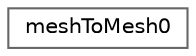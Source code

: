 digraph "Graphical Class Hierarchy"
{
 // LATEX_PDF_SIZE
  bgcolor="transparent";
  edge [fontname=Helvetica,fontsize=10,labelfontname=Helvetica,labelfontsize=10];
  node [fontname=Helvetica,fontsize=10,shape=box,height=0.2,width=0.4];
  rankdir="LR";
  Node0 [id="Node000000",label="meshToMesh0",height=0.2,width=0.4,color="grey40", fillcolor="white", style="filled",URL="$classFoam_1_1meshToMesh0.html",tooltip="Serial mesh to mesh interpolation class."];
}

